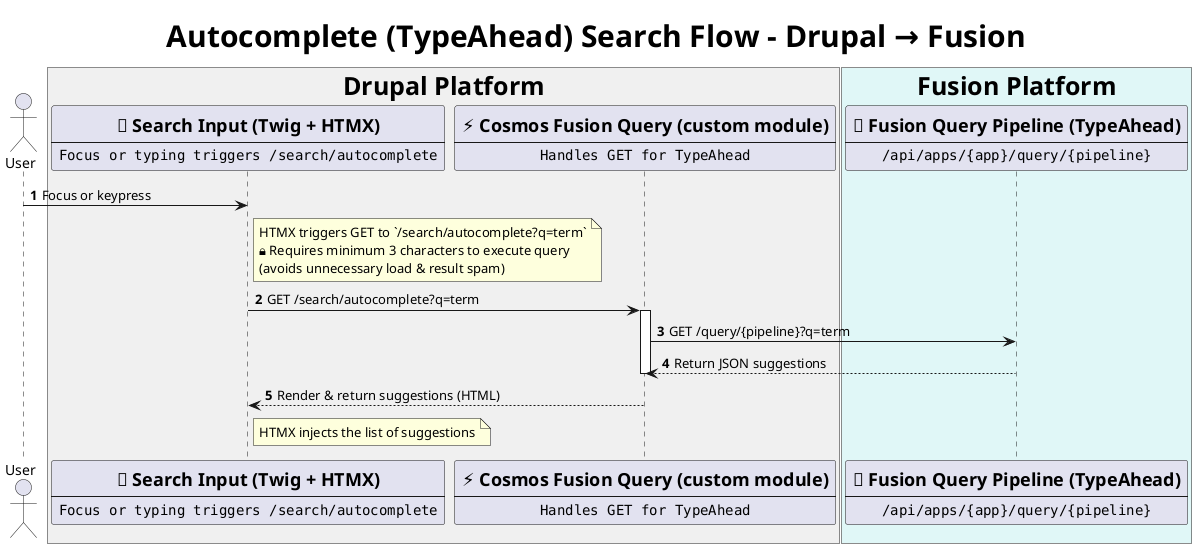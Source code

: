@startuml

/' 
@id: SRCH-003
@file: SRCH-003--autocomplete.puml
@title: Autocomplete (TypeAhead) Search Flow – Drupal → Fusion
@type: sequence
@description: Triggered on typing or focus in the search input, Drupal uses HTMX to call /search/autocomplete which returns suggestions via a specialized Fusion Query Pipeline.

📘 Scenario:
1. User types or focuses on the search field.
2. HTMX sends a GET to `/search/autocomplete?q=term`.
3. CosmosFusionQuery module relays to Fusion’s TypeAhead query pipeline.
4. Fusion returns JSON suggestions.
5. CosmosFusionQuery renders HTML and HTMX injects suggestions.

✅ Requirements:
• Triggered by focus or keypress via HTMX.
• Uses `/search/autocomplete` endpoint.
• CosmosFusionQuery handles GET to Fusion.
• Uses a dedicated Fusion Query Pipeline for TypeAhead.
• Suggestions rendered with HTMX (no JS needed).
'/

<style>
  title {
    FontSize 30
  }
  box {
    FontSize 25
    .drupalPlatform {
      BackgroundColor #F0F0F0
    }
    .fusionPlatform {
      BackgroundColor #E0F7F7
    }
  }
</style>

title Autocomplete (TypeAhead) Search Flow – Drupal → Fusion

autonumber

actor "User" as User

box "Drupal Platform" <<drupalPlatform>>
  participant SearchInput [
    =🔎 Search Input (Twig + HTMX)
    ----
    ""Focus or typing triggers /search/autocomplete""
  ]
  participant CosmosFusionQuery [
    =⚡️ Cosmos Fusion Query (custom module)
    ----
    ""Handles GET for TypeAhead""
  ]
end box

box "Fusion Platform" <<fusionPlatform>>
  participant TypeAheadPipeline [
    =🤖 Fusion Query Pipeline (TypeAhead)
    ----
    ""/api/apps/{app}/query/{pipeline}""
  ]
end box

User -> SearchInput: Focus or keypress
note right of SearchInput
  HTMX triggers GET to `/search/autocomplete?q=term`
  🔒 Requires minimum 3 characters to execute query
  (avoids unnecessary load & result spam)
end note

SearchInput -> CosmosFusionQuery: GET /search/autocomplete?q=term

activate CosmosFusionQuery
CosmosFusionQuery -> TypeAheadPipeline: GET /query/{pipeline}?q=term
TypeAheadPipeline --> CosmosFusionQuery: Return JSON suggestions
deactivate CosmosFusionQuery

CosmosFusionQuery --> SearchInput: Render & return suggestions (HTML)
note right of SearchInput
  HTMX injects the list of suggestions
end note

@enduml